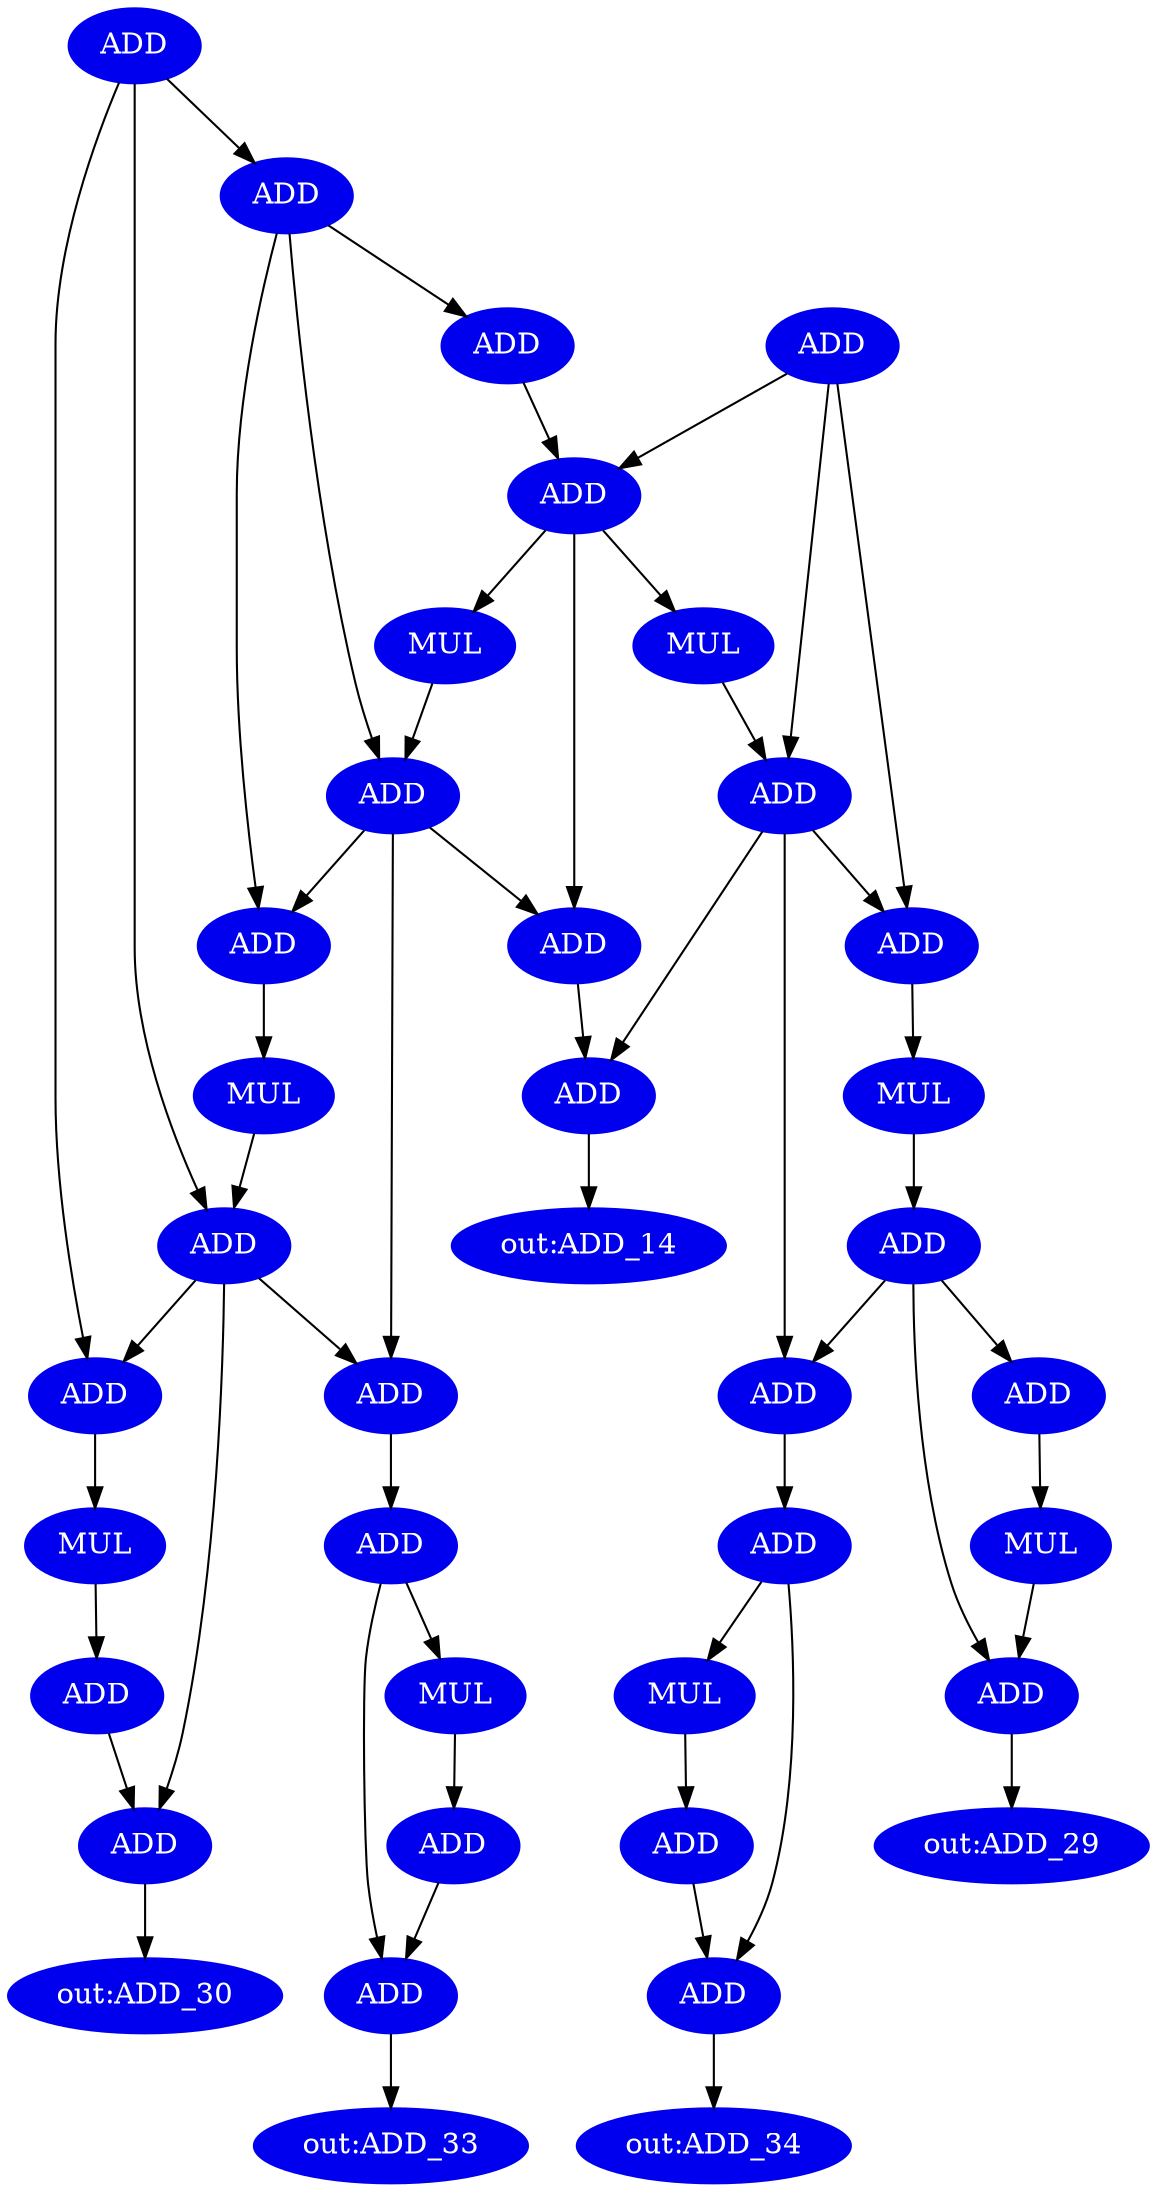 strict digraph "ewf" {
node [color=blue2, fontcolor=white, style=filled];
ADD_1 [label=ADD];
ADD_2 [label=ADD];
ADD_3 [label=ADD];
ADD_4 [label=ADD];
ADD_5 [label=ADD];
MUL_6 [label=MUL];
MUL_7 [label=MUL];
ADD_8 [label=ADD];
ADD_9 [label=ADD];
ADD_10 [label=ADD];
ADD_11 [label=ADD];
ADD_12 [label=ADD];
MUL_13 [label=MUL];
ADD_14 [label=ADD];
MUL_15 [label=MUL];
ADD_16 [label=ADD];
ADD_17 [label=ADD];
ADD_18 [label=ADD];
ADD_19 [label=ADD];
ADD_20 [label=ADD];
ADD_21 [label=ADD];
MUL_22 [label=MUL];
ADD_23 [label=ADD];
ADD_24 [label=ADD];
MUL_25 [label=MUL];
ADD_26 [label=ADD];
MUL_27 [label=MUL];
MUL_28 [label=MUL];
ADD_29 [label=ADD];
ADD_30 [label=ADD];
ADD_31 [label=ADD];
ADD_32 [label=ADD];
ADD_33 [label=ADD];
ADD_34 [label=ADD];
"out:ADD_14";
"out:ADD_29";
"out:ADD_30";
"out:ADD_33";
"out:ADD_34";
ADD_1 -> ADD_3  [name=0];
ADD_1 -> ADD_16  [name=1];
ADD_1 -> ADD_18  [name=2];
ADD_2 -> ADD_5  [name=3];
ADD_2 -> ADD_9  [name=4];
ADD_2 -> ADD_12  [name=5];
ADD_3 -> ADD_4  [name=6];
ADD_3 -> ADD_8  [name=7];
ADD_3 -> ADD_10  [name=8];
ADD_4 -> ADD_5  [name=9];
ADD_5 -> MUL_6  [name=10];
ADD_5 -> MUL_7  [name=11];
ADD_5 -> ADD_11  [name=12];
MUL_6 -> ADD_8  [name=13];
MUL_7 -> ADD_9  [name=14];
ADD_8 -> ADD_10  [name=15];
ADD_8 -> ADD_11  [name=16];
ADD_8 -> ADD_19  [name=17];
ADD_9 -> ADD_12  [name=18];
ADD_9 -> ADD_14  [name=19];
ADD_9 -> ADD_20  [name=20];
ADD_10 -> MUL_13  [name=21];
ADD_11 -> ADD_14  [name=22];
ADD_12 -> MUL_15  [name=23];
MUL_13 -> ADD_16  [name=24];
ADD_14 -> "out:ADD_14";
MUL_15 -> ADD_17  [name=25];
ADD_16 -> ADD_18  [name=26];
ADD_16 -> ADD_19  [name=27];
ADD_16 -> ADD_30  [name=28];
ADD_17 -> ADD_20  [name=29];
ADD_17 -> ADD_21  [name=30];
ADD_17 -> ADD_29  [name=31];
ADD_18 -> MUL_22  [name=32];
ADD_19 -> ADD_23  [name=33];
ADD_20 -> ADD_24  [name=34];
ADD_21 -> MUL_25  [name=35];
MUL_22 -> ADD_26  [name=36];
ADD_23 -> MUL_27  [name=37];
ADD_23 -> ADD_33  [name=38];
ADD_24 -> MUL_28  [name=39];
ADD_24 -> ADD_34  [name=40];
MUL_25 -> ADD_29  [name=41];
ADD_26 -> ADD_30  [name=42];
MUL_27 -> ADD_31  [name=43];
MUL_28 -> ADD_32  [name=44];
ADD_29 -> "out:ADD_29";
ADD_30 -> "out:ADD_30";
ADD_31 -> ADD_33  [name=45];
ADD_32 -> ADD_34  [name=46];
ADD_33 -> "out:ADD_33";
ADD_34 -> "out:ADD_34";
}
